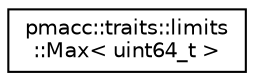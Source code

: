 digraph "Graphical Class Hierarchy"
{
 // LATEX_PDF_SIZE
  edge [fontname="Helvetica",fontsize="10",labelfontname="Helvetica",labelfontsize="10"];
  node [fontname="Helvetica",fontsize="10",shape=record];
  rankdir="LR";
  Node0 [label="pmacc::traits::limits\l::Max\< uint64_t \>",height=0.2,width=0.4,color="black", fillcolor="white", style="filled",URL="$structpmacc_1_1traits_1_1limits_1_1_max_3_01uint64__t_01_4.html",tooltip=" "];
}
